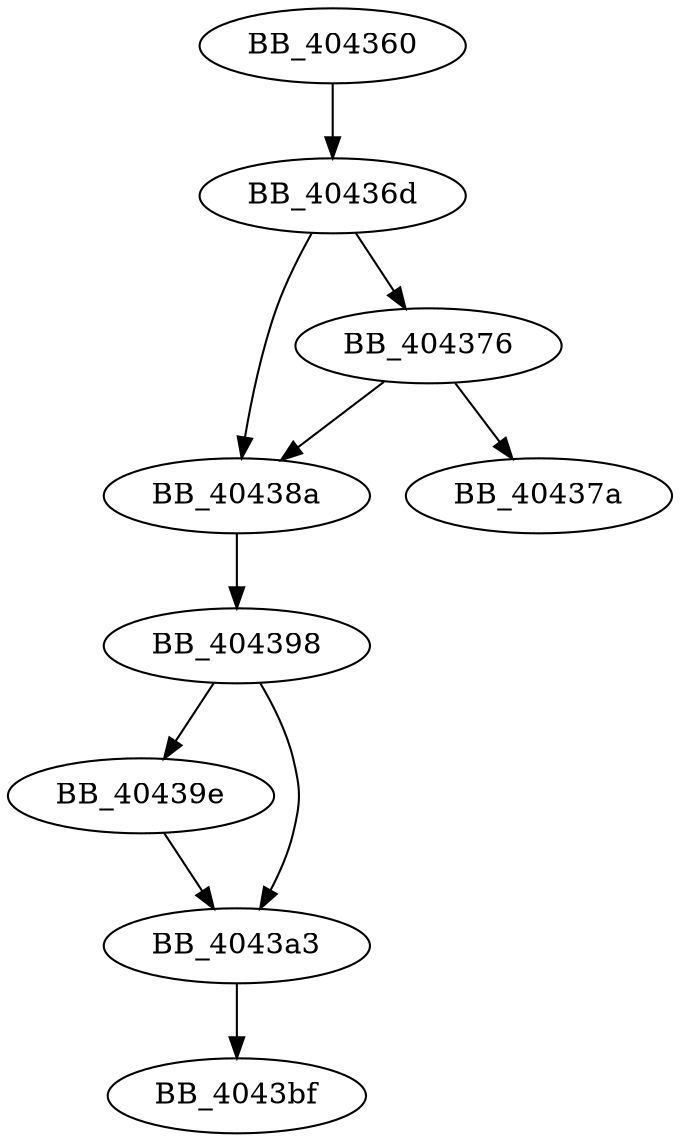 DiGraph sub_404360{
BB_404360->BB_40436d
BB_40436d->BB_404376
BB_40436d->BB_40438a
BB_404376->BB_40437a
BB_404376->BB_40438a
BB_40438a->BB_404398
BB_404398->BB_40439e
BB_404398->BB_4043a3
BB_40439e->BB_4043a3
BB_4043a3->BB_4043bf
}
